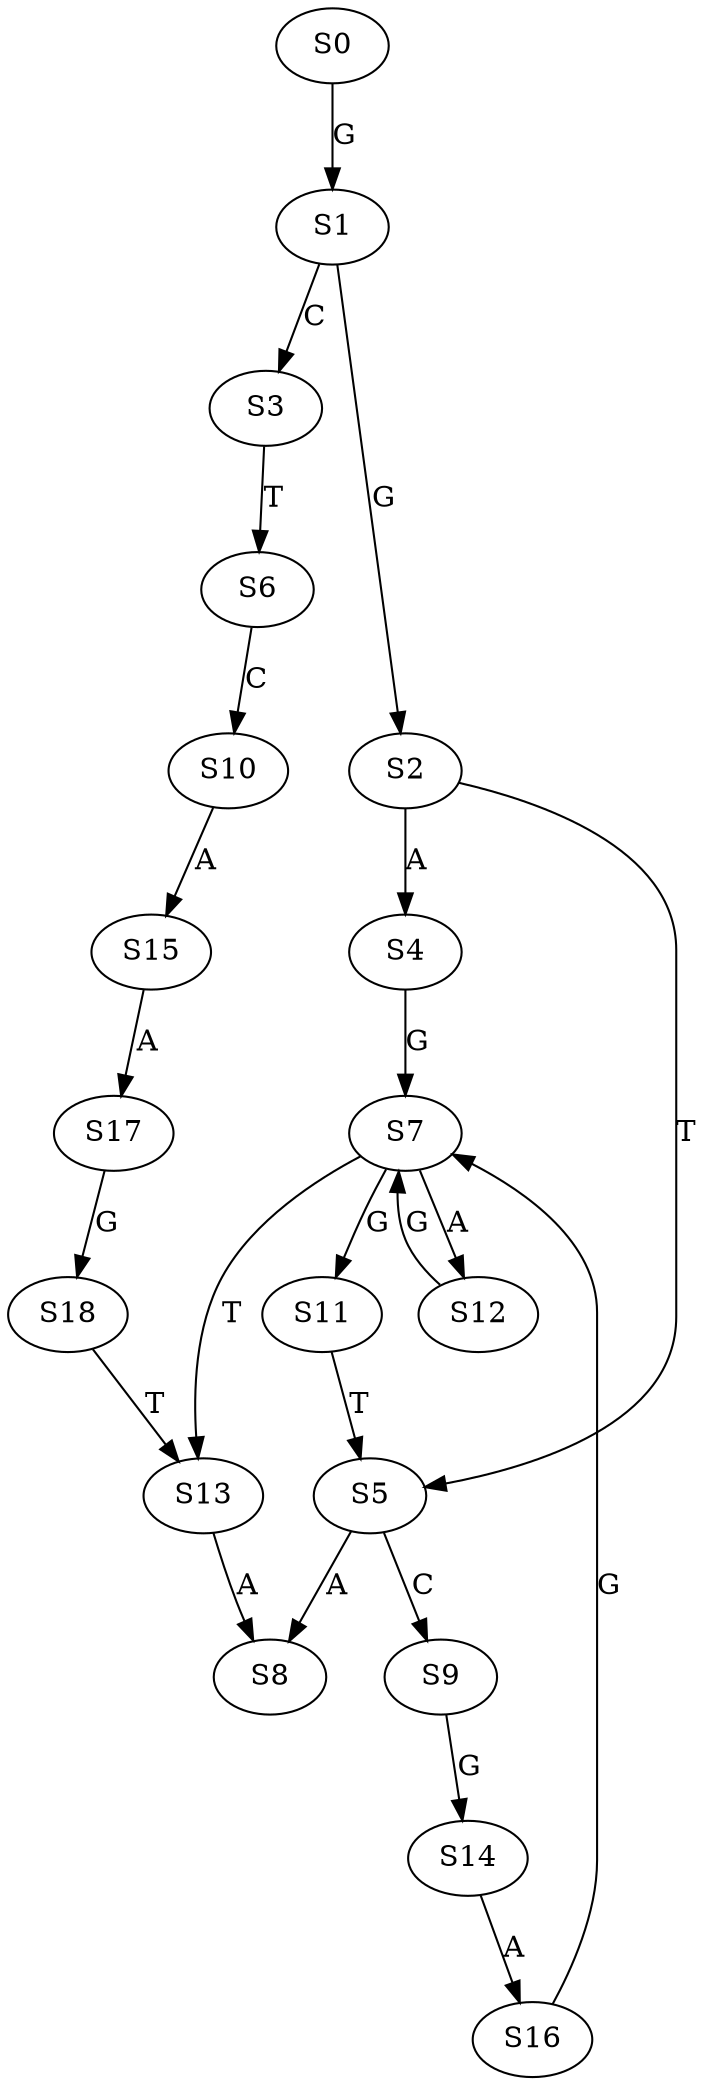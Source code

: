 strict digraph  {
	S0 -> S1 [ label = G ];
	S1 -> S2 [ label = G ];
	S1 -> S3 [ label = C ];
	S2 -> S4 [ label = A ];
	S2 -> S5 [ label = T ];
	S3 -> S6 [ label = T ];
	S4 -> S7 [ label = G ];
	S5 -> S8 [ label = A ];
	S5 -> S9 [ label = C ];
	S6 -> S10 [ label = C ];
	S7 -> S11 [ label = G ];
	S7 -> S12 [ label = A ];
	S7 -> S13 [ label = T ];
	S9 -> S14 [ label = G ];
	S10 -> S15 [ label = A ];
	S11 -> S5 [ label = T ];
	S12 -> S7 [ label = G ];
	S13 -> S8 [ label = A ];
	S14 -> S16 [ label = A ];
	S15 -> S17 [ label = A ];
	S16 -> S7 [ label = G ];
	S17 -> S18 [ label = G ];
	S18 -> S13 [ label = T ];
}

